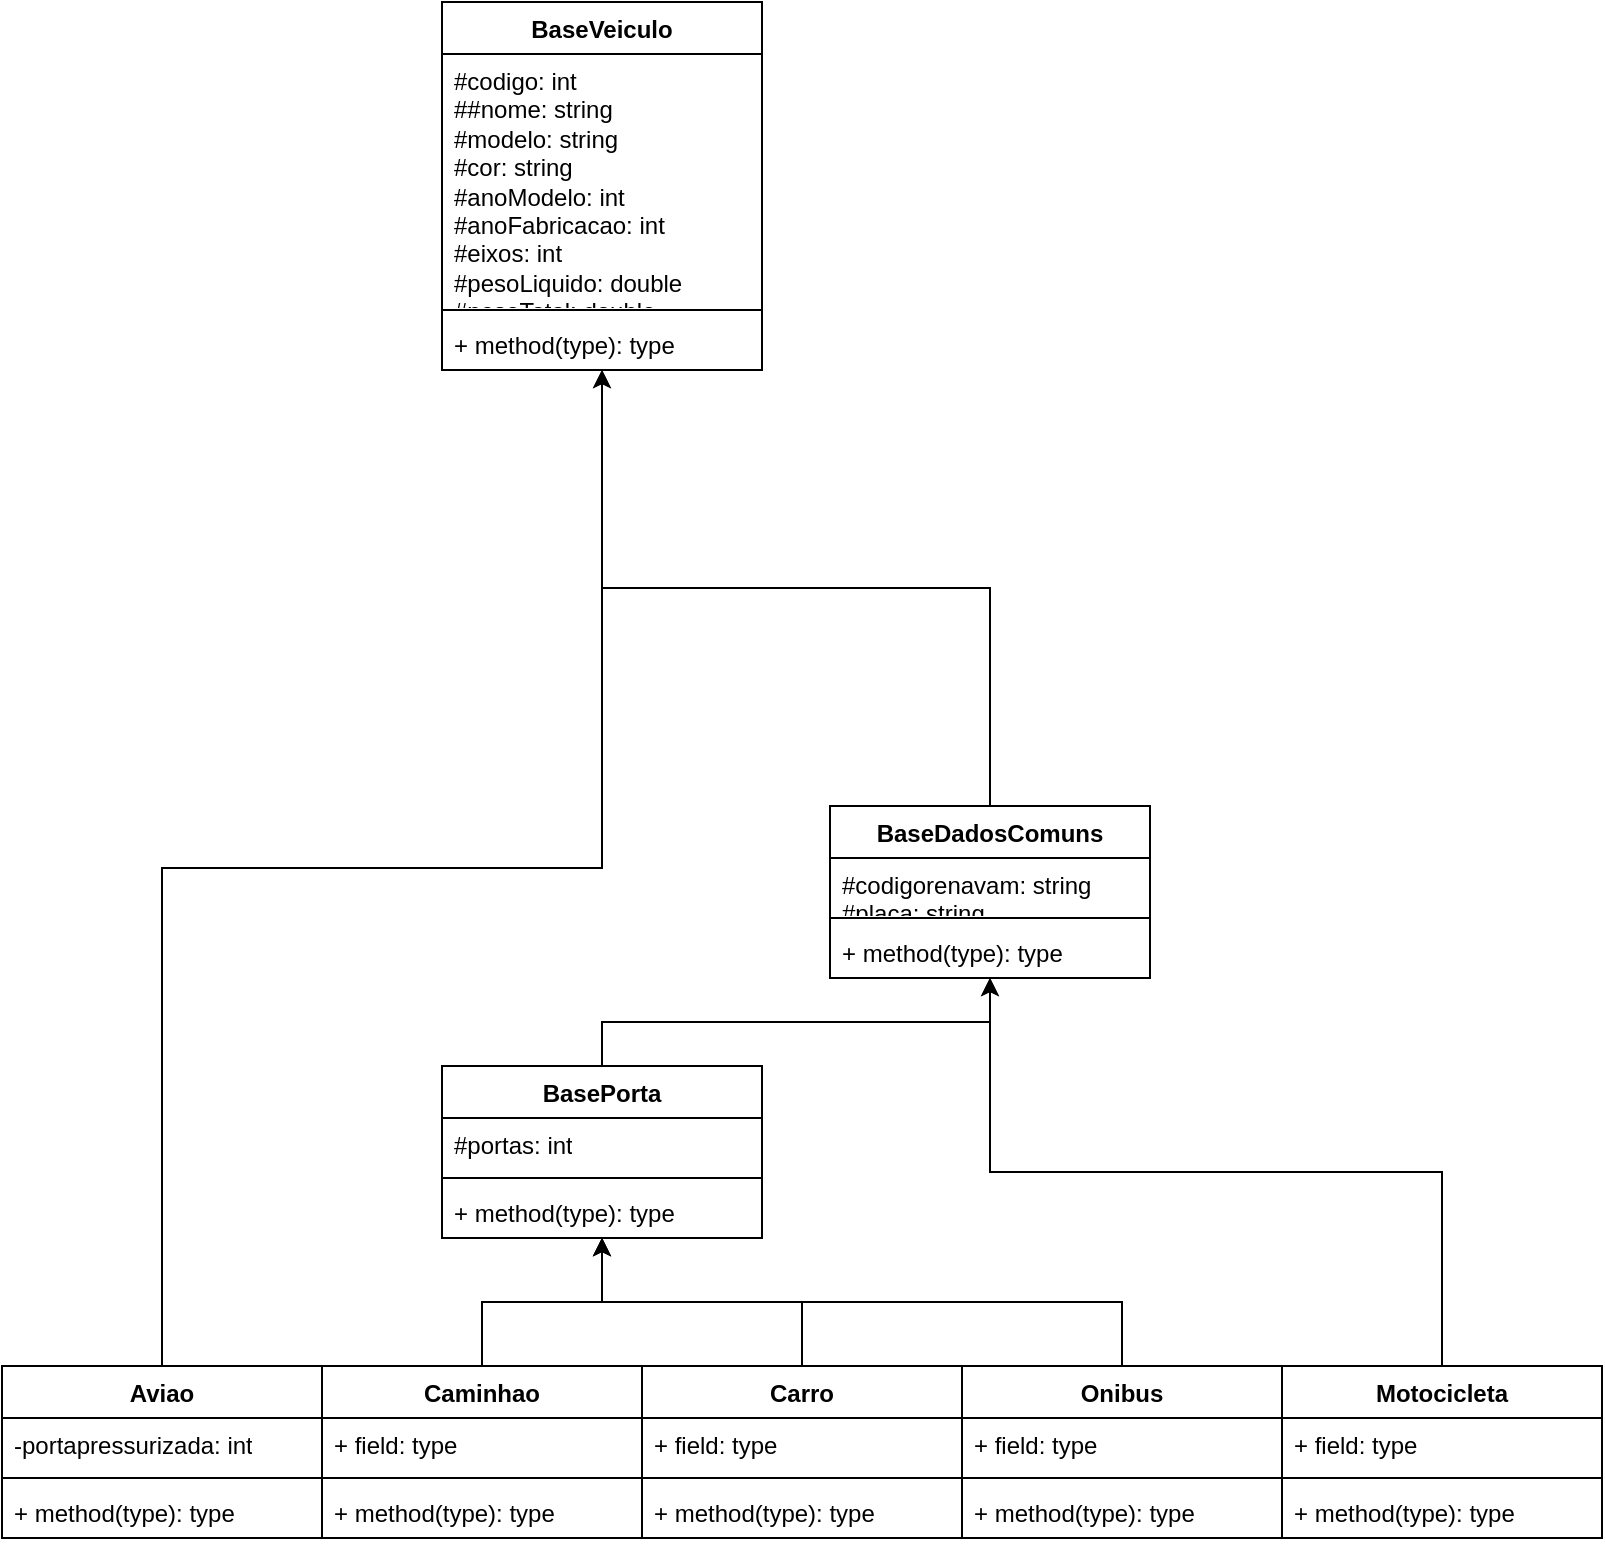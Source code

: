 <mxfile version="21.7.2" type="device">
  <diagram name="Página-1" id="idwOjsEFp1hHv0EaZHoh">
    <mxGraphModel dx="1257" dy="683" grid="1" gridSize="10" guides="1" tooltips="1" connect="1" arrows="1" fold="1" page="1" pageScale="1" pageWidth="827" pageHeight="1169" math="0" shadow="0">
      <root>
        <mxCell id="0" />
        <mxCell id="1" parent="0" />
        <mxCell id="vBUros0BDBsavlPEiKlG-1" value="BaseVeiculo" style="swimlane;fontStyle=1;align=center;verticalAlign=top;childLayout=stackLayout;horizontal=1;startSize=26;horizontalStack=0;resizeParent=1;resizeParentMax=0;resizeLast=0;collapsible=1;marginBottom=0;whiteSpace=wrap;html=1;" vertex="1" parent="1">
          <mxGeometry x="220" width="160" height="184" as="geometry" />
        </mxCell>
        <mxCell id="vBUros0BDBsavlPEiKlG-2" value="#codigo: int&lt;br&gt;##nome: string&lt;br&gt;#modelo: string&lt;br&gt;#cor: string&lt;br&gt;#anoModelo: int&lt;br&gt;#anoFabricacao: int&lt;br&gt;#eixos: int&lt;br&gt;#pesoLiquido: double&lt;br&gt;#pesoTotal: double&lt;br&gt;#assentos: int&lt;br&gt;#portas: int&lt;br&gt;#rodas: int&lt;br&gt;#fabricante: string&lt;br&gt;#potencia: double&lt;br&gt;#tipoCombustivel: string&lt;br&gt;#nomeProprietario: string&lt;br&gt;#estadoUF: string&lt;br&gt;#cidadeUF: string&lt;br&gt;#tipoVeiculo: string&lt;br&gt;#chasi: string&lt;br&gt;#qtdMotores: int&lt;br&gt;#qtdOcupantes: int" style="text;strokeColor=none;fillColor=none;align=left;verticalAlign=top;spacingLeft=4;spacingRight=4;overflow=hidden;rotatable=0;points=[[0,0.5],[1,0.5]];portConstraint=eastwest;whiteSpace=wrap;html=1;" vertex="1" parent="vBUros0BDBsavlPEiKlG-1">
          <mxGeometry y="26" width="160" height="124" as="geometry" />
        </mxCell>
        <mxCell id="vBUros0BDBsavlPEiKlG-3" value="" style="line;strokeWidth=1;fillColor=none;align=left;verticalAlign=middle;spacingTop=-1;spacingLeft=3;spacingRight=3;rotatable=0;labelPosition=right;points=[];portConstraint=eastwest;strokeColor=inherit;" vertex="1" parent="vBUros0BDBsavlPEiKlG-1">
          <mxGeometry y="150" width="160" height="8" as="geometry" />
        </mxCell>
        <mxCell id="vBUros0BDBsavlPEiKlG-4" value="+ method(type): type" style="text;strokeColor=none;fillColor=none;align=left;verticalAlign=top;spacingLeft=4;spacingRight=4;overflow=hidden;rotatable=0;points=[[0,0.5],[1,0.5]];portConstraint=eastwest;whiteSpace=wrap;html=1;" vertex="1" parent="vBUros0BDBsavlPEiKlG-1">
          <mxGeometry y="158" width="160" height="26" as="geometry" />
        </mxCell>
        <mxCell id="vBUros0BDBsavlPEiKlG-34" style="edgeStyle=orthogonalEdgeStyle;rounded=0;orthogonalLoop=1;jettySize=auto;html=1;exitX=0.5;exitY=0;exitDx=0;exitDy=0;" edge="1" parent="1" source="vBUros0BDBsavlPEiKlG-11" target="vBUros0BDBsavlPEiKlG-25">
          <mxGeometry relative="1" as="geometry" />
        </mxCell>
        <mxCell id="vBUros0BDBsavlPEiKlG-11" value="Carro" style="swimlane;fontStyle=1;align=center;verticalAlign=top;childLayout=stackLayout;horizontal=1;startSize=26;horizontalStack=0;resizeParent=1;resizeParentMax=0;resizeLast=0;collapsible=1;marginBottom=0;whiteSpace=wrap;html=1;" vertex="1" parent="1">
          <mxGeometry x="320" y="682" width="160" height="86" as="geometry" />
        </mxCell>
        <mxCell id="vBUros0BDBsavlPEiKlG-12" value="+ field: type" style="text;strokeColor=none;fillColor=none;align=left;verticalAlign=top;spacingLeft=4;spacingRight=4;overflow=hidden;rotatable=0;points=[[0,0.5],[1,0.5]];portConstraint=eastwest;whiteSpace=wrap;html=1;" vertex="1" parent="vBUros0BDBsavlPEiKlG-11">
          <mxGeometry y="26" width="160" height="26" as="geometry" />
        </mxCell>
        <mxCell id="vBUros0BDBsavlPEiKlG-13" value="" style="line;strokeWidth=1;fillColor=none;align=left;verticalAlign=middle;spacingTop=-1;spacingLeft=3;spacingRight=3;rotatable=0;labelPosition=right;points=[];portConstraint=eastwest;strokeColor=inherit;" vertex="1" parent="vBUros0BDBsavlPEiKlG-11">
          <mxGeometry y="52" width="160" height="8" as="geometry" />
        </mxCell>
        <mxCell id="vBUros0BDBsavlPEiKlG-14" value="+ method(type): type" style="text;strokeColor=none;fillColor=none;align=left;verticalAlign=top;spacingLeft=4;spacingRight=4;overflow=hidden;rotatable=0;points=[[0,0.5],[1,0.5]];portConstraint=eastwest;whiteSpace=wrap;html=1;" vertex="1" parent="vBUros0BDBsavlPEiKlG-11">
          <mxGeometry y="60" width="160" height="26" as="geometry" />
        </mxCell>
        <mxCell id="vBUros0BDBsavlPEiKlG-36" style="edgeStyle=orthogonalEdgeStyle;rounded=0;orthogonalLoop=1;jettySize=auto;html=1;exitX=0.5;exitY=0;exitDx=0;exitDy=0;" edge="1" parent="1" source="vBUros0BDBsavlPEiKlG-15" target="vBUros0BDBsavlPEiKlG-25">
          <mxGeometry relative="1" as="geometry" />
        </mxCell>
        <mxCell id="vBUros0BDBsavlPEiKlG-15" value="Caminhao" style="swimlane;fontStyle=1;align=center;verticalAlign=top;childLayout=stackLayout;horizontal=1;startSize=26;horizontalStack=0;resizeParent=1;resizeParentMax=0;resizeLast=0;collapsible=1;marginBottom=0;whiteSpace=wrap;html=1;" vertex="1" parent="1">
          <mxGeometry x="160" y="682" width="160" height="86" as="geometry" />
        </mxCell>
        <mxCell id="vBUros0BDBsavlPEiKlG-16" value="+ field: type" style="text;strokeColor=none;fillColor=none;align=left;verticalAlign=top;spacingLeft=4;spacingRight=4;overflow=hidden;rotatable=0;points=[[0,0.5],[1,0.5]];portConstraint=eastwest;whiteSpace=wrap;html=1;" vertex="1" parent="vBUros0BDBsavlPEiKlG-15">
          <mxGeometry y="26" width="160" height="26" as="geometry" />
        </mxCell>
        <mxCell id="vBUros0BDBsavlPEiKlG-17" value="" style="line;strokeWidth=1;fillColor=none;align=left;verticalAlign=middle;spacingTop=-1;spacingLeft=3;spacingRight=3;rotatable=0;labelPosition=right;points=[];portConstraint=eastwest;strokeColor=inherit;" vertex="1" parent="vBUros0BDBsavlPEiKlG-15">
          <mxGeometry y="52" width="160" height="8" as="geometry" />
        </mxCell>
        <mxCell id="vBUros0BDBsavlPEiKlG-18" value="+ method(type): type" style="text;strokeColor=none;fillColor=none;align=left;verticalAlign=top;spacingLeft=4;spacingRight=4;overflow=hidden;rotatable=0;points=[[0,0.5],[1,0.5]];portConstraint=eastwest;whiteSpace=wrap;html=1;" vertex="1" parent="vBUros0BDBsavlPEiKlG-15">
          <mxGeometry y="60" width="160" height="26" as="geometry" />
        </mxCell>
        <mxCell id="vBUros0BDBsavlPEiKlG-24" style="edgeStyle=orthogonalEdgeStyle;rounded=0;orthogonalLoop=1;jettySize=auto;html=1;exitX=0.5;exitY=0;exitDx=0;exitDy=0;" edge="1" parent="1" source="vBUros0BDBsavlPEiKlG-19" target="vBUros0BDBsavlPEiKlG-1">
          <mxGeometry relative="1" as="geometry" />
        </mxCell>
        <mxCell id="vBUros0BDBsavlPEiKlG-19" value="Aviao" style="swimlane;fontStyle=1;align=center;verticalAlign=top;childLayout=stackLayout;horizontal=1;startSize=26;horizontalStack=0;resizeParent=1;resizeParentMax=0;resizeLast=0;collapsible=1;marginBottom=0;whiteSpace=wrap;html=1;" vertex="1" parent="1">
          <mxGeometry y="682" width="160" height="86" as="geometry" />
        </mxCell>
        <mxCell id="vBUros0BDBsavlPEiKlG-20" value="-portapressurizada: int" style="text;strokeColor=none;fillColor=none;align=left;verticalAlign=top;spacingLeft=4;spacingRight=4;overflow=hidden;rotatable=0;points=[[0,0.5],[1,0.5]];portConstraint=eastwest;whiteSpace=wrap;html=1;" vertex="1" parent="vBUros0BDBsavlPEiKlG-19">
          <mxGeometry y="26" width="160" height="26" as="geometry" />
        </mxCell>
        <mxCell id="vBUros0BDBsavlPEiKlG-21" value="" style="line;strokeWidth=1;fillColor=none;align=left;verticalAlign=middle;spacingTop=-1;spacingLeft=3;spacingRight=3;rotatable=0;labelPosition=right;points=[];portConstraint=eastwest;strokeColor=inherit;" vertex="1" parent="vBUros0BDBsavlPEiKlG-19">
          <mxGeometry y="52" width="160" height="8" as="geometry" />
        </mxCell>
        <mxCell id="vBUros0BDBsavlPEiKlG-22" value="+ method(type): type" style="text;strokeColor=none;fillColor=none;align=left;verticalAlign=top;spacingLeft=4;spacingRight=4;overflow=hidden;rotatable=0;points=[[0,0.5],[1,0.5]];portConstraint=eastwest;whiteSpace=wrap;html=1;" vertex="1" parent="vBUros0BDBsavlPEiKlG-19">
          <mxGeometry y="60" width="160" height="26" as="geometry" />
        </mxCell>
        <mxCell id="vBUros0BDBsavlPEiKlG-66" style="edgeStyle=orthogonalEdgeStyle;rounded=0;orthogonalLoop=1;jettySize=auto;html=1;exitX=0.5;exitY=0;exitDx=0;exitDy=0;" edge="1" parent="1" source="vBUros0BDBsavlPEiKlG-25" target="vBUros0BDBsavlPEiKlG-61">
          <mxGeometry relative="1" as="geometry" />
        </mxCell>
        <mxCell id="vBUros0BDBsavlPEiKlG-25" value="BasePorta" style="swimlane;fontStyle=1;align=center;verticalAlign=top;childLayout=stackLayout;horizontal=1;startSize=26;horizontalStack=0;resizeParent=1;resizeParentMax=0;resizeLast=0;collapsible=1;marginBottom=0;whiteSpace=wrap;html=1;" vertex="1" parent="1">
          <mxGeometry x="220" y="532" width="160" height="86" as="geometry" />
        </mxCell>
        <mxCell id="vBUros0BDBsavlPEiKlG-26" value="#portas: int" style="text;strokeColor=none;fillColor=none;align=left;verticalAlign=top;spacingLeft=4;spacingRight=4;overflow=hidden;rotatable=0;points=[[0,0.5],[1,0.5]];portConstraint=eastwest;whiteSpace=wrap;html=1;" vertex="1" parent="vBUros0BDBsavlPEiKlG-25">
          <mxGeometry y="26" width="160" height="26" as="geometry" />
        </mxCell>
        <mxCell id="vBUros0BDBsavlPEiKlG-27" value="" style="line;strokeWidth=1;fillColor=none;align=left;verticalAlign=middle;spacingTop=-1;spacingLeft=3;spacingRight=3;rotatable=0;labelPosition=right;points=[];portConstraint=eastwest;strokeColor=inherit;" vertex="1" parent="vBUros0BDBsavlPEiKlG-25">
          <mxGeometry y="52" width="160" height="8" as="geometry" />
        </mxCell>
        <mxCell id="vBUros0BDBsavlPEiKlG-28" value="+ method(type): type" style="text;strokeColor=none;fillColor=none;align=left;verticalAlign=top;spacingLeft=4;spacingRight=4;overflow=hidden;rotatable=0;points=[[0,0.5],[1,0.5]];portConstraint=eastwest;whiteSpace=wrap;html=1;" vertex="1" parent="vBUros0BDBsavlPEiKlG-25">
          <mxGeometry y="60" width="160" height="26" as="geometry" />
        </mxCell>
        <mxCell id="vBUros0BDBsavlPEiKlG-35" style="edgeStyle=orthogonalEdgeStyle;rounded=0;orthogonalLoop=1;jettySize=auto;html=1;exitX=0.5;exitY=0;exitDx=0;exitDy=0;" edge="1" parent="1" source="vBUros0BDBsavlPEiKlG-29" target="vBUros0BDBsavlPEiKlG-25">
          <mxGeometry relative="1" as="geometry" />
        </mxCell>
        <mxCell id="vBUros0BDBsavlPEiKlG-29" value="Onibus" style="swimlane;fontStyle=1;align=center;verticalAlign=top;childLayout=stackLayout;horizontal=1;startSize=26;horizontalStack=0;resizeParent=1;resizeParentMax=0;resizeLast=0;collapsible=1;marginBottom=0;whiteSpace=wrap;html=1;" vertex="1" parent="1">
          <mxGeometry x="480" y="682" width="160" height="86" as="geometry" />
        </mxCell>
        <mxCell id="vBUros0BDBsavlPEiKlG-30" value="+ field: type" style="text;strokeColor=none;fillColor=none;align=left;verticalAlign=top;spacingLeft=4;spacingRight=4;overflow=hidden;rotatable=0;points=[[0,0.5],[1,0.5]];portConstraint=eastwest;whiteSpace=wrap;html=1;" vertex="1" parent="vBUros0BDBsavlPEiKlG-29">
          <mxGeometry y="26" width="160" height="26" as="geometry" />
        </mxCell>
        <mxCell id="vBUros0BDBsavlPEiKlG-31" value="" style="line;strokeWidth=1;fillColor=none;align=left;verticalAlign=middle;spacingTop=-1;spacingLeft=3;spacingRight=3;rotatable=0;labelPosition=right;points=[];portConstraint=eastwest;strokeColor=inherit;" vertex="1" parent="vBUros0BDBsavlPEiKlG-29">
          <mxGeometry y="52" width="160" height="8" as="geometry" />
        </mxCell>
        <mxCell id="vBUros0BDBsavlPEiKlG-32" value="+ method(type): type" style="text;strokeColor=none;fillColor=none;align=left;verticalAlign=top;spacingLeft=4;spacingRight=4;overflow=hidden;rotatable=0;points=[[0,0.5],[1,0.5]];portConstraint=eastwest;whiteSpace=wrap;html=1;" vertex="1" parent="vBUros0BDBsavlPEiKlG-29">
          <mxGeometry y="60" width="160" height="26" as="geometry" />
        </mxCell>
        <mxCell id="vBUros0BDBsavlPEiKlG-65" style="edgeStyle=orthogonalEdgeStyle;rounded=0;orthogonalLoop=1;jettySize=auto;html=1;exitX=0.5;exitY=0;exitDx=0;exitDy=0;" edge="1" parent="1" source="vBUros0BDBsavlPEiKlG-37" target="vBUros0BDBsavlPEiKlG-61">
          <mxGeometry relative="1" as="geometry" />
        </mxCell>
        <mxCell id="vBUros0BDBsavlPEiKlG-37" value="Motocicleta&lt;br&gt;" style="swimlane;fontStyle=1;align=center;verticalAlign=top;childLayout=stackLayout;horizontal=1;startSize=26;horizontalStack=0;resizeParent=1;resizeParentMax=0;resizeLast=0;collapsible=1;marginBottom=0;whiteSpace=wrap;html=1;" vertex="1" parent="1">
          <mxGeometry x="640" y="682" width="160" height="86" as="geometry" />
        </mxCell>
        <mxCell id="vBUros0BDBsavlPEiKlG-38" value="+ field: type" style="text;strokeColor=none;fillColor=none;align=left;verticalAlign=top;spacingLeft=4;spacingRight=4;overflow=hidden;rotatable=0;points=[[0,0.5],[1,0.5]];portConstraint=eastwest;whiteSpace=wrap;html=1;" vertex="1" parent="vBUros0BDBsavlPEiKlG-37">
          <mxGeometry y="26" width="160" height="26" as="geometry" />
        </mxCell>
        <mxCell id="vBUros0BDBsavlPEiKlG-39" value="" style="line;strokeWidth=1;fillColor=none;align=left;verticalAlign=middle;spacingTop=-1;spacingLeft=3;spacingRight=3;rotatable=0;labelPosition=right;points=[];portConstraint=eastwest;strokeColor=inherit;" vertex="1" parent="vBUros0BDBsavlPEiKlG-37">
          <mxGeometry y="52" width="160" height="8" as="geometry" />
        </mxCell>
        <mxCell id="vBUros0BDBsavlPEiKlG-40" value="+ method(type): type" style="text;strokeColor=none;fillColor=none;align=left;verticalAlign=top;spacingLeft=4;spacingRight=4;overflow=hidden;rotatable=0;points=[[0,0.5],[1,0.5]];portConstraint=eastwest;whiteSpace=wrap;html=1;" vertex="1" parent="vBUros0BDBsavlPEiKlG-37">
          <mxGeometry y="60" width="160" height="26" as="geometry" />
        </mxCell>
        <mxCell id="vBUros0BDBsavlPEiKlG-67" style="edgeStyle=orthogonalEdgeStyle;rounded=0;orthogonalLoop=1;jettySize=auto;html=1;exitX=0.5;exitY=0;exitDx=0;exitDy=0;" edge="1" parent="1" source="vBUros0BDBsavlPEiKlG-61" target="vBUros0BDBsavlPEiKlG-1">
          <mxGeometry relative="1" as="geometry" />
        </mxCell>
        <mxCell id="vBUros0BDBsavlPEiKlG-61" value="BaseDadosComuns" style="swimlane;fontStyle=1;align=center;verticalAlign=top;childLayout=stackLayout;horizontal=1;startSize=26;horizontalStack=0;resizeParent=1;resizeParentMax=0;resizeLast=0;collapsible=1;marginBottom=0;whiteSpace=wrap;html=1;" vertex="1" parent="1">
          <mxGeometry x="414" y="402" width="160" height="86" as="geometry" />
        </mxCell>
        <mxCell id="vBUros0BDBsavlPEiKlG-62" value="#codigorenavam: string&lt;br&gt;#placa: string" style="text;strokeColor=none;fillColor=none;align=left;verticalAlign=top;spacingLeft=4;spacingRight=4;overflow=hidden;rotatable=0;points=[[0,0.5],[1,0.5]];portConstraint=eastwest;whiteSpace=wrap;html=1;" vertex="1" parent="vBUros0BDBsavlPEiKlG-61">
          <mxGeometry y="26" width="160" height="26" as="geometry" />
        </mxCell>
        <mxCell id="vBUros0BDBsavlPEiKlG-63" value="" style="line;strokeWidth=1;fillColor=none;align=left;verticalAlign=middle;spacingTop=-1;spacingLeft=3;spacingRight=3;rotatable=0;labelPosition=right;points=[];portConstraint=eastwest;strokeColor=inherit;" vertex="1" parent="vBUros0BDBsavlPEiKlG-61">
          <mxGeometry y="52" width="160" height="8" as="geometry" />
        </mxCell>
        <mxCell id="vBUros0BDBsavlPEiKlG-64" value="+ method(type): type" style="text;strokeColor=none;fillColor=none;align=left;verticalAlign=top;spacingLeft=4;spacingRight=4;overflow=hidden;rotatable=0;points=[[0,0.5],[1,0.5]];portConstraint=eastwest;whiteSpace=wrap;html=1;" vertex="1" parent="vBUros0BDBsavlPEiKlG-61">
          <mxGeometry y="60" width="160" height="26" as="geometry" />
        </mxCell>
      </root>
    </mxGraphModel>
  </diagram>
</mxfile>
